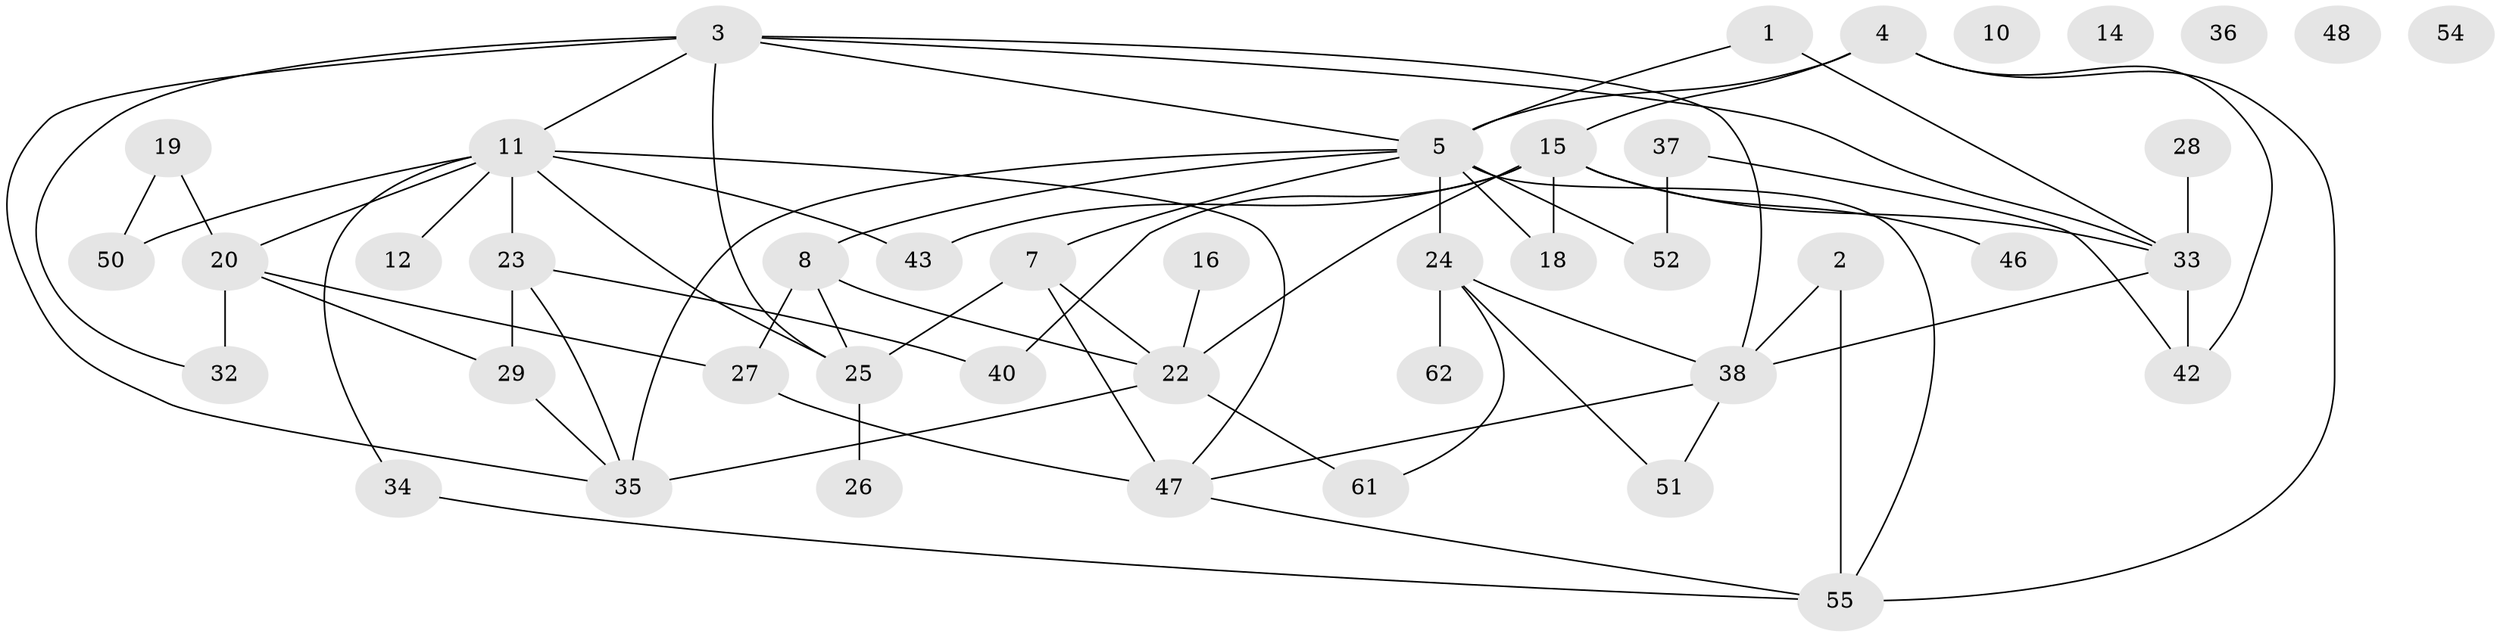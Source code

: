 // original degree distribution, {3: 0.17647058823529413, 2: 0.25, 7: 0.04411764705882353, 4: 0.22058823529411764, 8: 0.014705882352941176, 5: 0.058823529411764705, 0: 0.058823529411764705, 6: 0.014705882352941176, 1: 0.16176470588235295}
// Generated by graph-tools (version 1.1) at 2025/41/03/06/25 10:41:20]
// undirected, 44 vertices, 69 edges
graph export_dot {
graph [start="1"]
  node [color=gray90,style=filled];
  1 [super="+17"];
  2;
  3 [super="+6"];
  4 [super="+66"];
  5 [super="+9"];
  7 [super="+13"];
  8 [super="+21"];
  10;
  11 [super="+31"];
  12;
  14;
  15 [super="+30"];
  16;
  18;
  19;
  20 [super="+49"];
  22 [super="+56"];
  23;
  24 [super="+39"];
  25 [super="+41"];
  26;
  27 [super="+65"];
  28;
  29 [super="+60"];
  32 [super="+44"];
  33 [super="+64"];
  34;
  35 [super="+45"];
  36;
  37 [super="+57"];
  38 [super="+59"];
  40;
  42;
  43;
  46;
  47 [super="+58"];
  48;
  50;
  51;
  52 [super="+53"];
  54 [super="+67"];
  55 [super="+63"];
  61;
  62 [super="+68"];
  1 -- 5;
  1 -- 33;
  2 -- 38;
  2 -- 55;
  3 -- 11;
  3 -- 25;
  3 -- 38;
  3 -- 35;
  3 -- 33;
  3 -- 5;
  3 -- 32;
  4 -- 5;
  4 -- 42;
  4 -- 55;
  4 -- 15;
  5 -- 7;
  5 -- 8 [weight=2];
  5 -- 18;
  5 -- 55;
  5 -- 35;
  5 -- 24;
  5 -- 52;
  7 -- 25;
  7 -- 47 [weight=2];
  7 -- 22;
  8 -- 22;
  8 -- 25;
  8 -- 27;
  11 -- 20;
  11 -- 43;
  11 -- 50;
  11 -- 34;
  11 -- 23;
  11 -- 25;
  11 -- 12;
  11 -- 47;
  15 -- 18;
  15 -- 40 [weight=2];
  15 -- 43;
  15 -- 46;
  15 -- 33;
  15 -- 22;
  16 -- 22;
  19 -- 50;
  19 -- 20;
  20 -- 27;
  20 -- 32 [weight=2];
  20 -- 29;
  22 -- 61;
  22 -- 35 [weight=2];
  23 -- 29;
  23 -- 40;
  23 -- 35;
  24 -- 61;
  24 -- 62;
  24 -- 51;
  24 -- 38;
  25 -- 26;
  27 -- 47;
  28 -- 33;
  29 -- 35;
  33 -- 38;
  33 -- 42;
  34 -- 55;
  37 -- 42;
  37 -- 52;
  38 -- 51;
  38 -- 47;
  47 -- 55;
}

